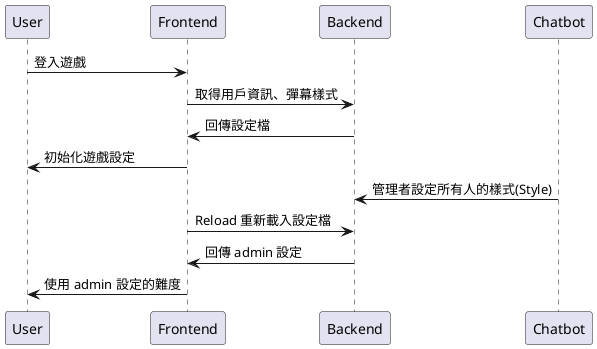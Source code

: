 @startuml
User->Frontend: 登入遊戲
Frontend->Backend: 取得用戶資訊、彈幕樣式
Backend->Frontend: 回傳設定檔
Frontend->User: 初始化遊戲設定
Chatbot->Backend: 管理者設定所有人的樣式(Style)
Frontend->Backend: Reload 重新載入設定檔
Backend->Frontend: 回傳 admin 設定
Frontend->User: 使用 admin 設定的難度
@enduml
